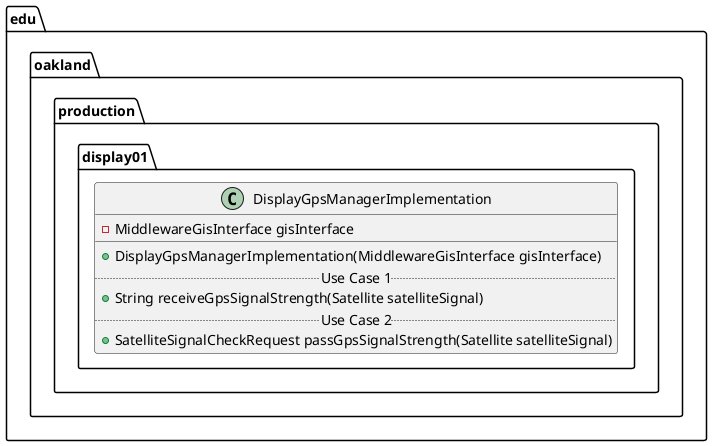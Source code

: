 @startuml DisplayGpsManagerImplementation

package edu.oakland.production.display01 {
  class DisplayGpsManagerImplementation {
    - MiddlewareGisInterface gisInterface
   __
    + DisplayGpsManagerImplementation(MiddlewareGisInterface gisInterface)
    .. Use Case 1 ..
    + String receiveGpsSignalStrength(Satellite satelliteSignal)
    .. Use Case 2 ..
    + SatelliteSignalCheckRequest passGpsSignalStrength(Satellite satelliteSignal)
    }
}

@enduml